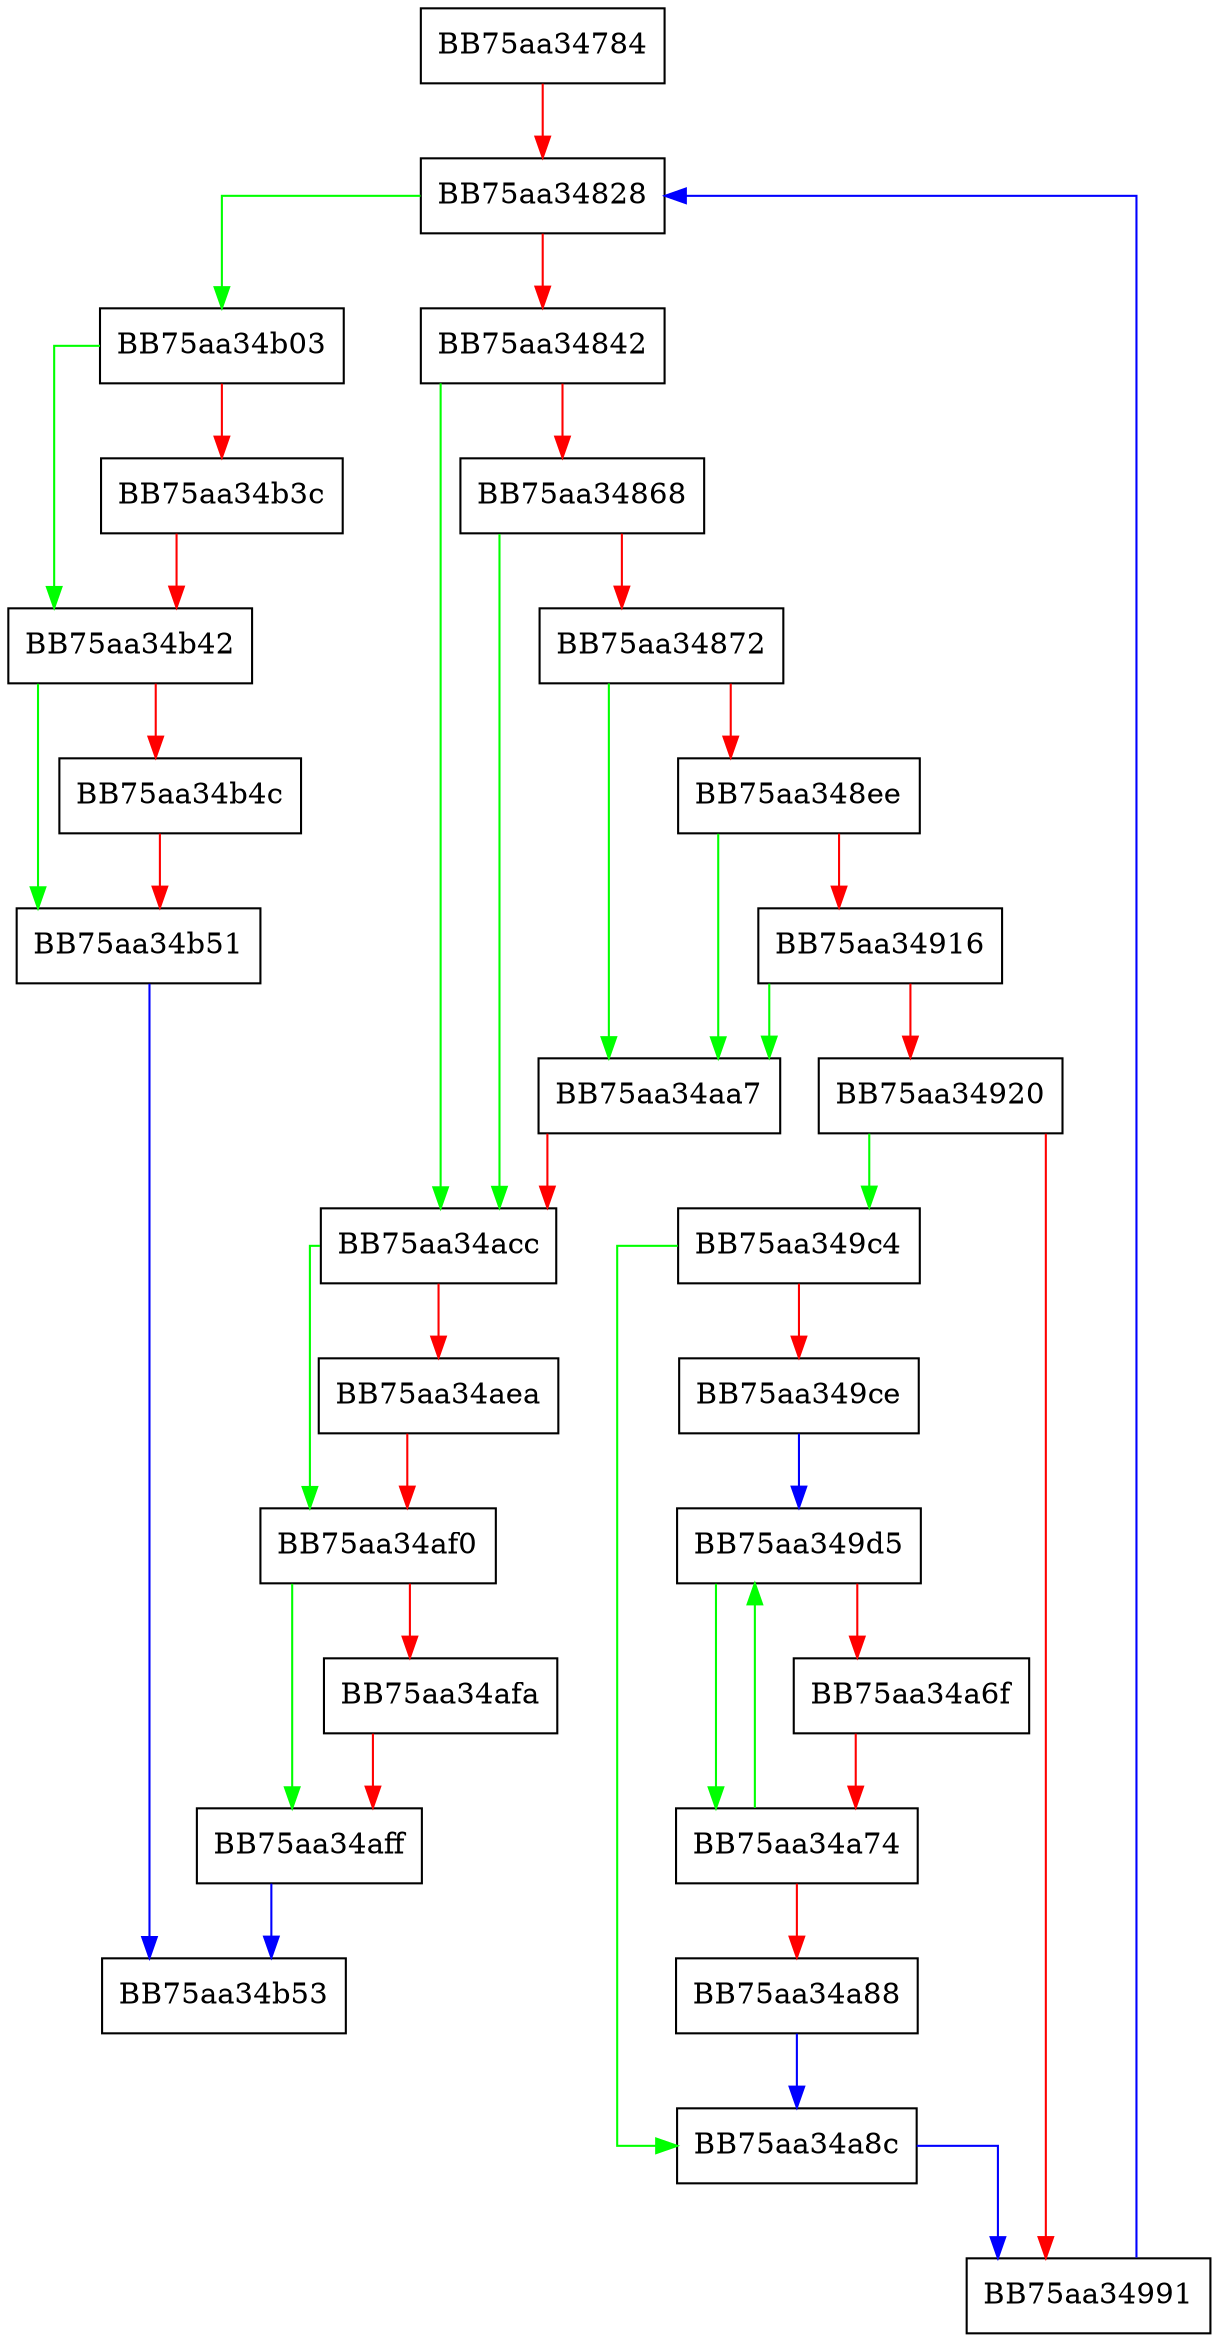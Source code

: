 digraph Preprocess {
  node [shape="box"];
  graph [splines=ortho];
  BB75aa34784 -> BB75aa34828 [color="red"];
  BB75aa34828 -> BB75aa34b03 [color="green"];
  BB75aa34828 -> BB75aa34842 [color="red"];
  BB75aa34842 -> BB75aa34acc [color="green"];
  BB75aa34842 -> BB75aa34868 [color="red"];
  BB75aa34868 -> BB75aa34acc [color="green"];
  BB75aa34868 -> BB75aa34872 [color="red"];
  BB75aa34872 -> BB75aa34aa7 [color="green"];
  BB75aa34872 -> BB75aa348ee [color="red"];
  BB75aa348ee -> BB75aa34aa7 [color="green"];
  BB75aa348ee -> BB75aa34916 [color="red"];
  BB75aa34916 -> BB75aa34aa7 [color="green"];
  BB75aa34916 -> BB75aa34920 [color="red"];
  BB75aa34920 -> BB75aa349c4 [color="green"];
  BB75aa34920 -> BB75aa34991 [color="red"];
  BB75aa34991 -> BB75aa34828 [color="blue"];
  BB75aa349c4 -> BB75aa34a8c [color="green"];
  BB75aa349c4 -> BB75aa349ce [color="red"];
  BB75aa349ce -> BB75aa349d5 [color="blue"];
  BB75aa349d5 -> BB75aa34a74 [color="green"];
  BB75aa349d5 -> BB75aa34a6f [color="red"];
  BB75aa34a6f -> BB75aa34a74 [color="red"];
  BB75aa34a74 -> BB75aa349d5 [color="green"];
  BB75aa34a74 -> BB75aa34a88 [color="red"];
  BB75aa34a88 -> BB75aa34a8c [color="blue"];
  BB75aa34a8c -> BB75aa34991 [color="blue"];
  BB75aa34aa7 -> BB75aa34acc [color="red"];
  BB75aa34acc -> BB75aa34af0 [color="green"];
  BB75aa34acc -> BB75aa34aea [color="red"];
  BB75aa34aea -> BB75aa34af0 [color="red"];
  BB75aa34af0 -> BB75aa34aff [color="green"];
  BB75aa34af0 -> BB75aa34afa [color="red"];
  BB75aa34afa -> BB75aa34aff [color="red"];
  BB75aa34aff -> BB75aa34b53 [color="blue"];
  BB75aa34b03 -> BB75aa34b42 [color="green"];
  BB75aa34b03 -> BB75aa34b3c [color="red"];
  BB75aa34b3c -> BB75aa34b42 [color="red"];
  BB75aa34b42 -> BB75aa34b51 [color="green"];
  BB75aa34b42 -> BB75aa34b4c [color="red"];
  BB75aa34b4c -> BB75aa34b51 [color="red"];
  BB75aa34b51 -> BB75aa34b53 [color="blue"];
}